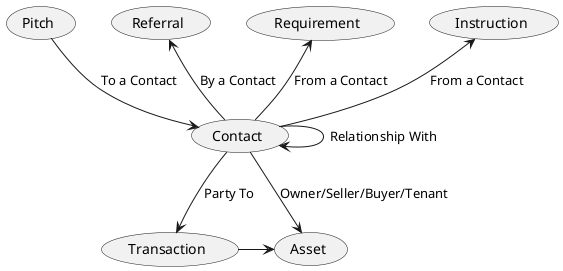 @startuml Contact

(Contact) -> (Contact) : Relationship With

(Pitch) --> (Contact) : To a Contact
(Referral) <-- (Contact) : By a Contact
(Requirement) <-- (Contact) : From a Contact
(Instruction) <-- (Contact) : From a Contact

(Contact) --> (Transaction) : Party To
(Contact) --> (Asset) : Owner/Seller/Buyer/Tenant

(Transaction) -> (Asset)

@enduml